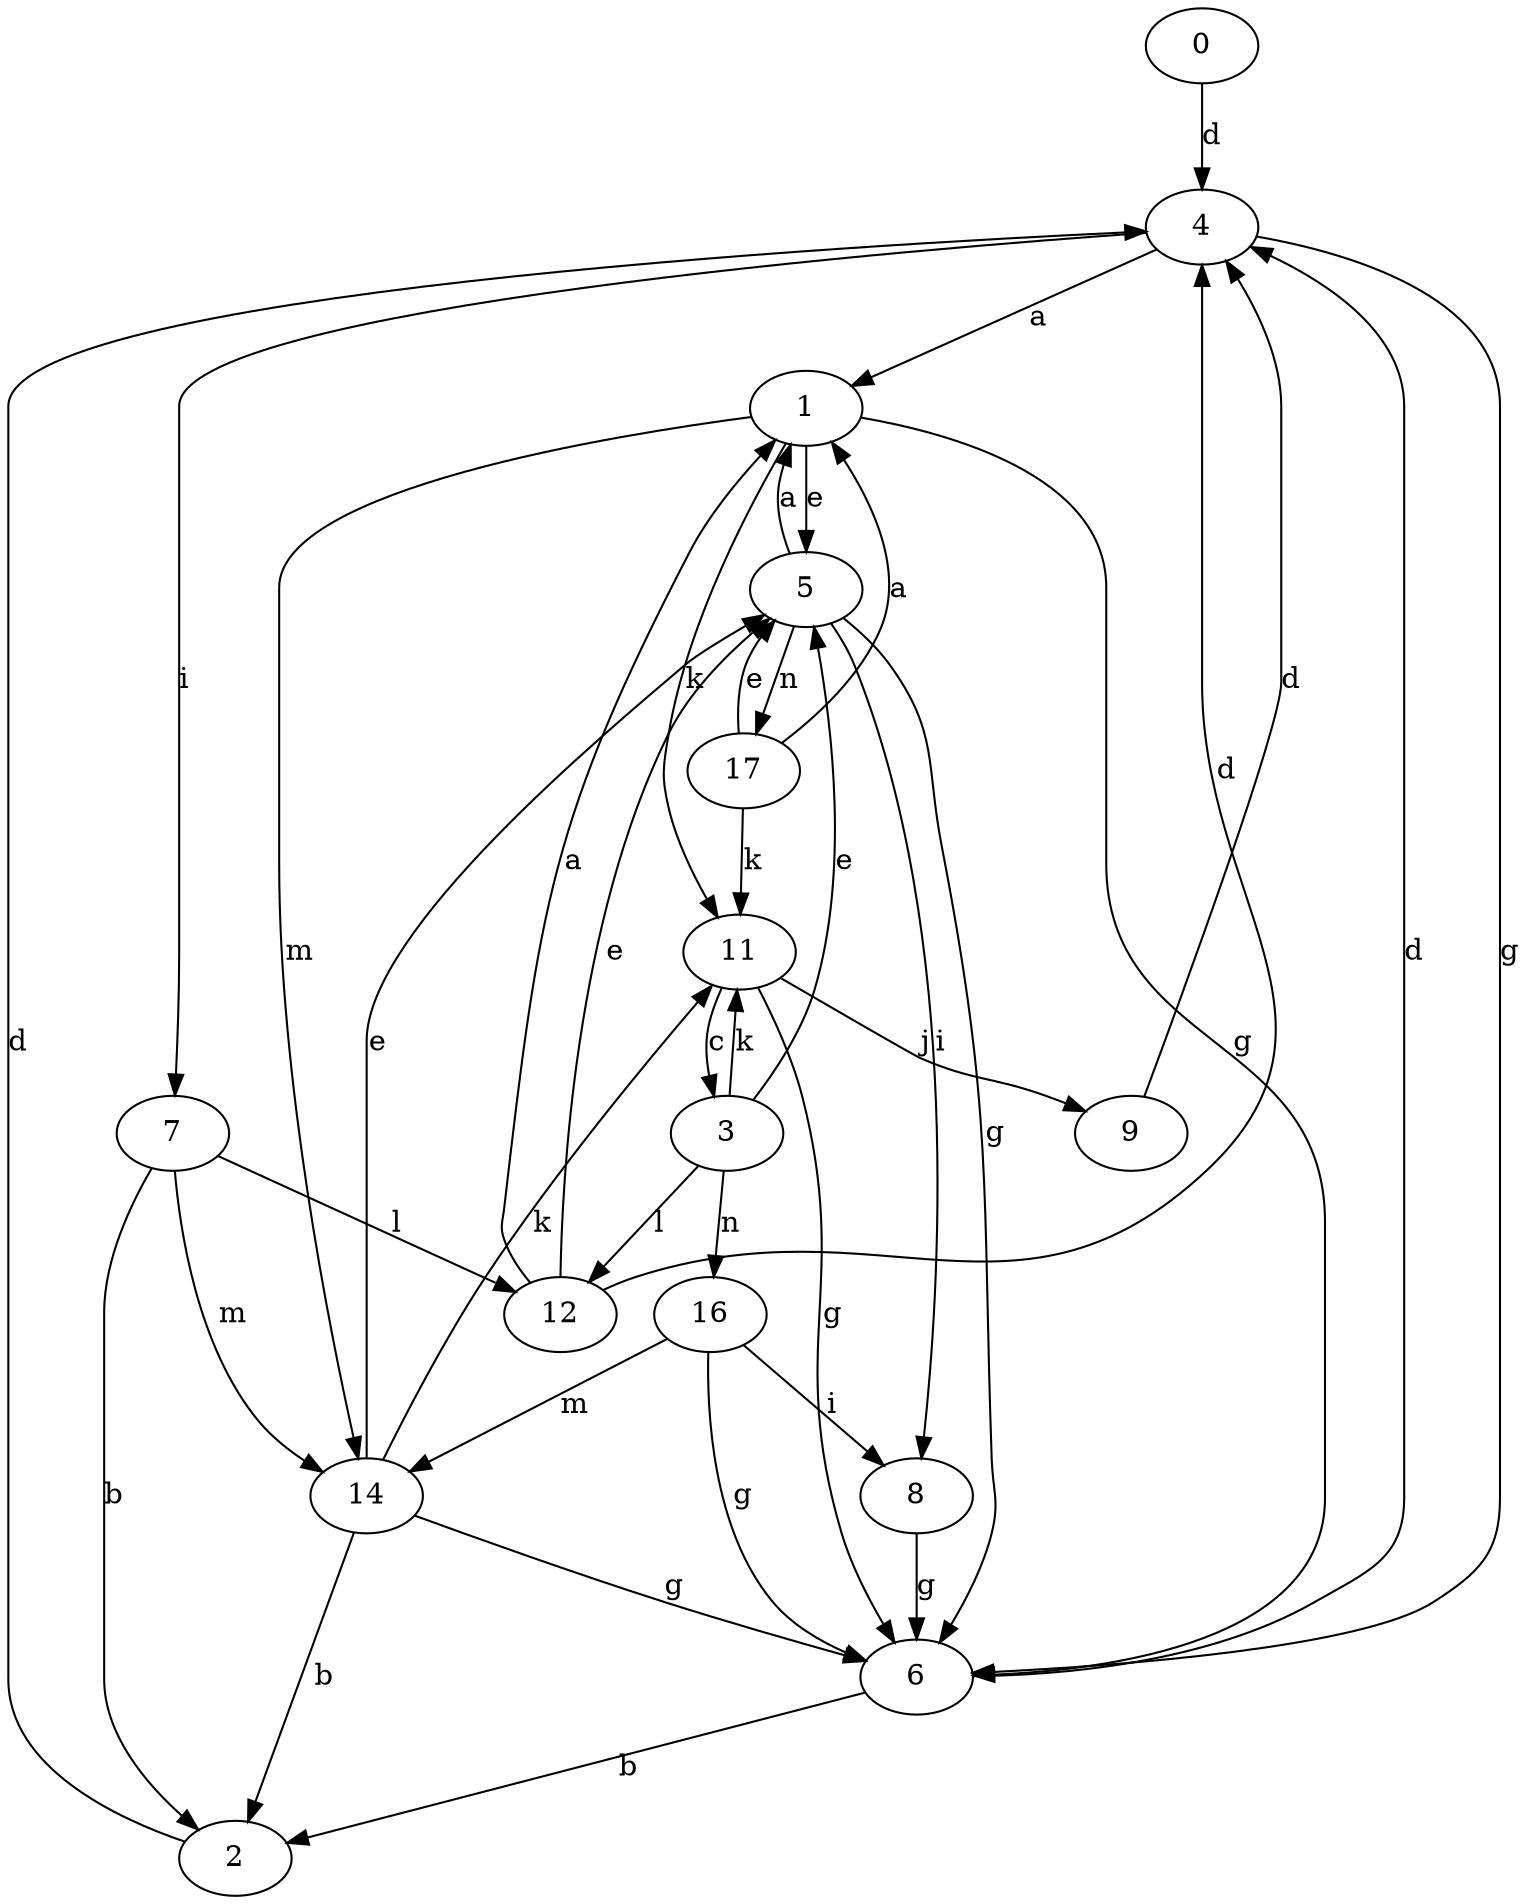 strict digraph  {
0;
1;
2;
3;
4;
5;
6;
7;
8;
9;
11;
12;
14;
16;
17;
0 -> 4  [label=d];
1 -> 5  [label=e];
1 -> 6  [label=g];
1 -> 11  [label=k];
1 -> 14  [label=m];
2 -> 4  [label=d];
3 -> 5  [label=e];
3 -> 11  [label=k];
3 -> 12  [label=l];
3 -> 16  [label=n];
4 -> 1  [label=a];
4 -> 6  [label=g];
4 -> 7  [label=i];
5 -> 1  [label=a];
5 -> 6  [label=g];
5 -> 8  [label=i];
5 -> 17  [label=n];
6 -> 2  [label=b];
6 -> 4  [label=d];
7 -> 2  [label=b];
7 -> 12  [label=l];
7 -> 14  [label=m];
8 -> 6  [label=g];
9 -> 4  [label=d];
11 -> 3  [label=c];
11 -> 6  [label=g];
11 -> 9  [label=j];
12 -> 1  [label=a];
12 -> 4  [label=d];
12 -> 5  [label=e];
14 -> 2  [label=b];
14 -> 5  [label=e];
14 -> 6  [label=g];
14 -> 11  [label=k];
16 -> 6  [label=g];
16 -> 8  [label=i];
16 -> 14  [label=m];
17 -> 1  [label=a];
17 -> 5  [label=e];
17 -> 11  [label=k];
}
